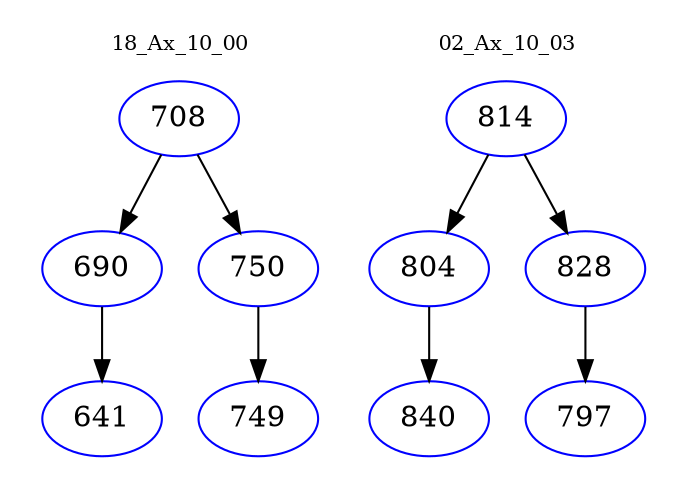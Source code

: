 digraph{
subgraph cluster_0 {
color = white
label = "18_Ax_10_00";
fontsize=10;
T0_708 [label="708", color="blue"]
T0_708 -> T0_690 [color="black"]
T0_690 [label="690", color="blue"]
T0_690 -> T0_641 [color="black"]
T0_641 [label="641", color="blue"]
T0_708 -> T0_750 [color="black"]
T0_750 [label="750", color="blue"]
T0_750 -> T0_749 [color="black"]
T0_749 [label="749", color="blue"]
}
subgraph cluster_1 {
color = white
label = "02_Ax_10_03";
fontsize=10;
T1_814 [label="814", color="blue"]
T1_814 -> T1_804 [color="black"]
T1_804 [label="804", color="blue"]
T1_804 -> T1_840 [color="black"]
T1_840 [label="840", color="blue"]
T1_814 -> T1_828 [color="black"]
T1_828 [label="828", color="blue"]
T1_828 -> T1_797 [color="black"]
T1_797 [label="797", color="blue"]
}
}
